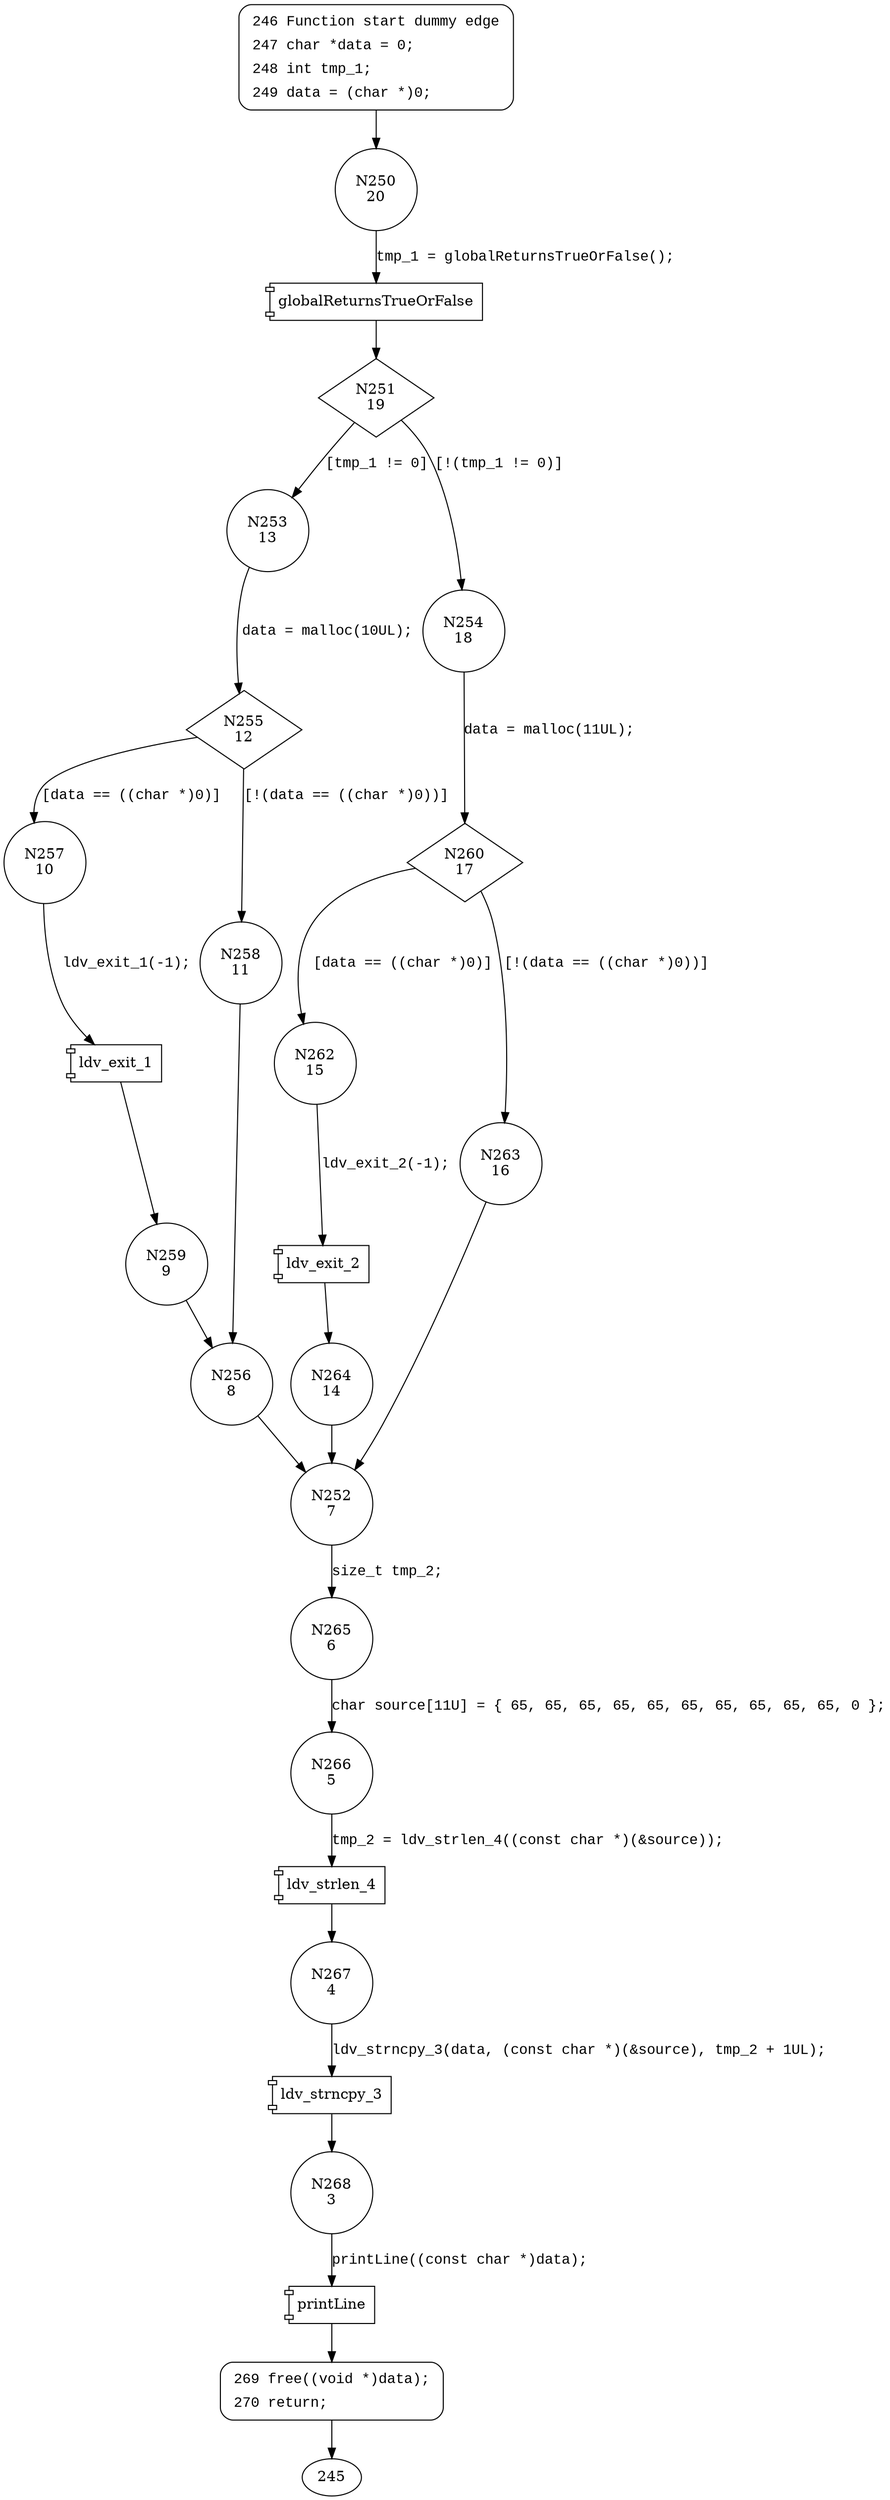 digraph CWE122_Heap_Based_Buffer_Overflow__c_CWE193_char_ncpy_12_bad {
250 [shape="circle" label="N250\n20"]
251 [shape="diamond" label="N251\n19"]
253 [shape="circle" label="N253\n13"]
254 [shape="circle" label="N254\n18"]
260 [shape="diamond" label="N260\n17"]
262 [shape="circle" label="N262\n15"]
263 [shape="circle" label="N263\n16"]
252 [shape="circle" label="N252\n7"]
265 [shape="circle" label="N265\n6"]
266 [shape="circle" label="N266\n5"]
267 [shape="circle" label="N267\n4"]
268 [shape="circle" label="N268\n3"]
269 [shape="circle" label="N269\n2"]
264 [shape="circle" label="N264\n14"]
255 [shape="diamond" label="N255\n12"]
257 [shape="circle" label="N257\n10"]
258 [shape="circle" label="N258\n11"]
256 [shape="circle" label="N256\n8"]
259 [shape="circle" label="N259\n9"]
246 [style="filled,bold" penwidth="1" fillcolor="white" fontname="Courier New" shape="Mrecord" label=<<table border="0" cellborder="0" cellpadding="3" bgcolor="white"><tr><td align="right">246</td><td align="left">Function start dummy edge</td></tr><tr><td align="right">247</td><td align="left">char *data = 0;</td></tr><tr><td align="right">248</td><td align="left">int tmp_1;</td></tr><tr><td align="right">249</td><td align="left">data = (char *)0;</td></tr></table>>]
246 -> 250[label=""]
269 [style="filled,bold" penwidth="1" fillcolor="white" fontname="Courier New" shape="Mrecord" label=<<table border="0" cellborder="0" cellpadding="3" bgcolor="white"><tr><td align="right">269</td><td align="left">free((void *)data);</td></tr><tr><td align="right">270</td><td align="left">return;</td></tr></table>>]
269 -> 245[label=""]
100017 [shape="component" label="globalReturnsTrueOrFalse"]
250 -> 100017 [label="tmp_1 = globalReturnsTrueOrFalse();" fontname="Courier New"]
100017 -> 251 [label="" fontname="Courier New"]
251 -> 253 [label="[tmp_1 != 0]" fontname="Courier New"]
251 -> 254 [label="[!(tmp_1 != 0)]" fontname="Courier New"]
260 -> 262 [label="[data == ((char *)0)]" fontname="Courier New"]
260 -> 263 [label="[!(data == ((char *)0))]" fontname="Courier New"]
252 -> 265 [label="size_t tmp_2;" fontname="Courier New"]
100018 [shape="component" label="ldv_strlen_4"]
266 -> 100018 [label="tmp_2 = ldv_strlen_4((const char *)(&source));" fontname="Courier New"]
100018 -> 267 [label="" fontname="Courier New"]
100019 [shape="component" label="ldv_strncpy_3"]
267 -> 100019 [label="ldv_strncpy_3(data, (const char *)(&source), tmp_2 + 1UL);" fontname="Courier New"]
100019 -> 268 [label="" fontname="Courier New"]
100020 [shape="component" label="printLine"]
268 -> 100020 [label="printLine((const char *)data);" fontname="Courier New"]
100020 -> 269 [label="" fontname="Courier New"]
100021 [shape="component" label="ldv_exit_2"]
262 -> 100021 [label="ldv_exit_2(-1);" fontname="Courier New"]
100021 -> 264 [label="" fontname="Courier New"]
253 -> 255 [label="data = malloc(10UL);" fontname="Courier New"]
255 -> 257 [label="[data == ((char *)0)]" fontname="Courier New"]
255 -> 258 [label="[!(data == ((char *)0))]" fontname="Courier New"]
256 -> 252 [label="" fontname="Courier New"]
100022 [shape="component" label="ldv_exit_1"]
257 -> 100022 [label="ldv_exit_1(-1);" fontname="Courier New"]
100022 -> 259 [label="" fontname="Courier New"]
254 -> 260 [label="data = malloc(11UL);" fontname="Courier New"]
263 -> 252 [label="" fontname="Courier New"]
265 -> 266 [label="char source[11U] = { 65, 65, 65, 65, 65, 65, 65, 65, 65, 65, 0 };" fontname="Courier New"]
264 -> 252 [label="" fontname="Courier New"]
258 -> 256 [label="" fontname="Courier New"]
259 -> 256 [label="" fontname="Courier New"]
}
